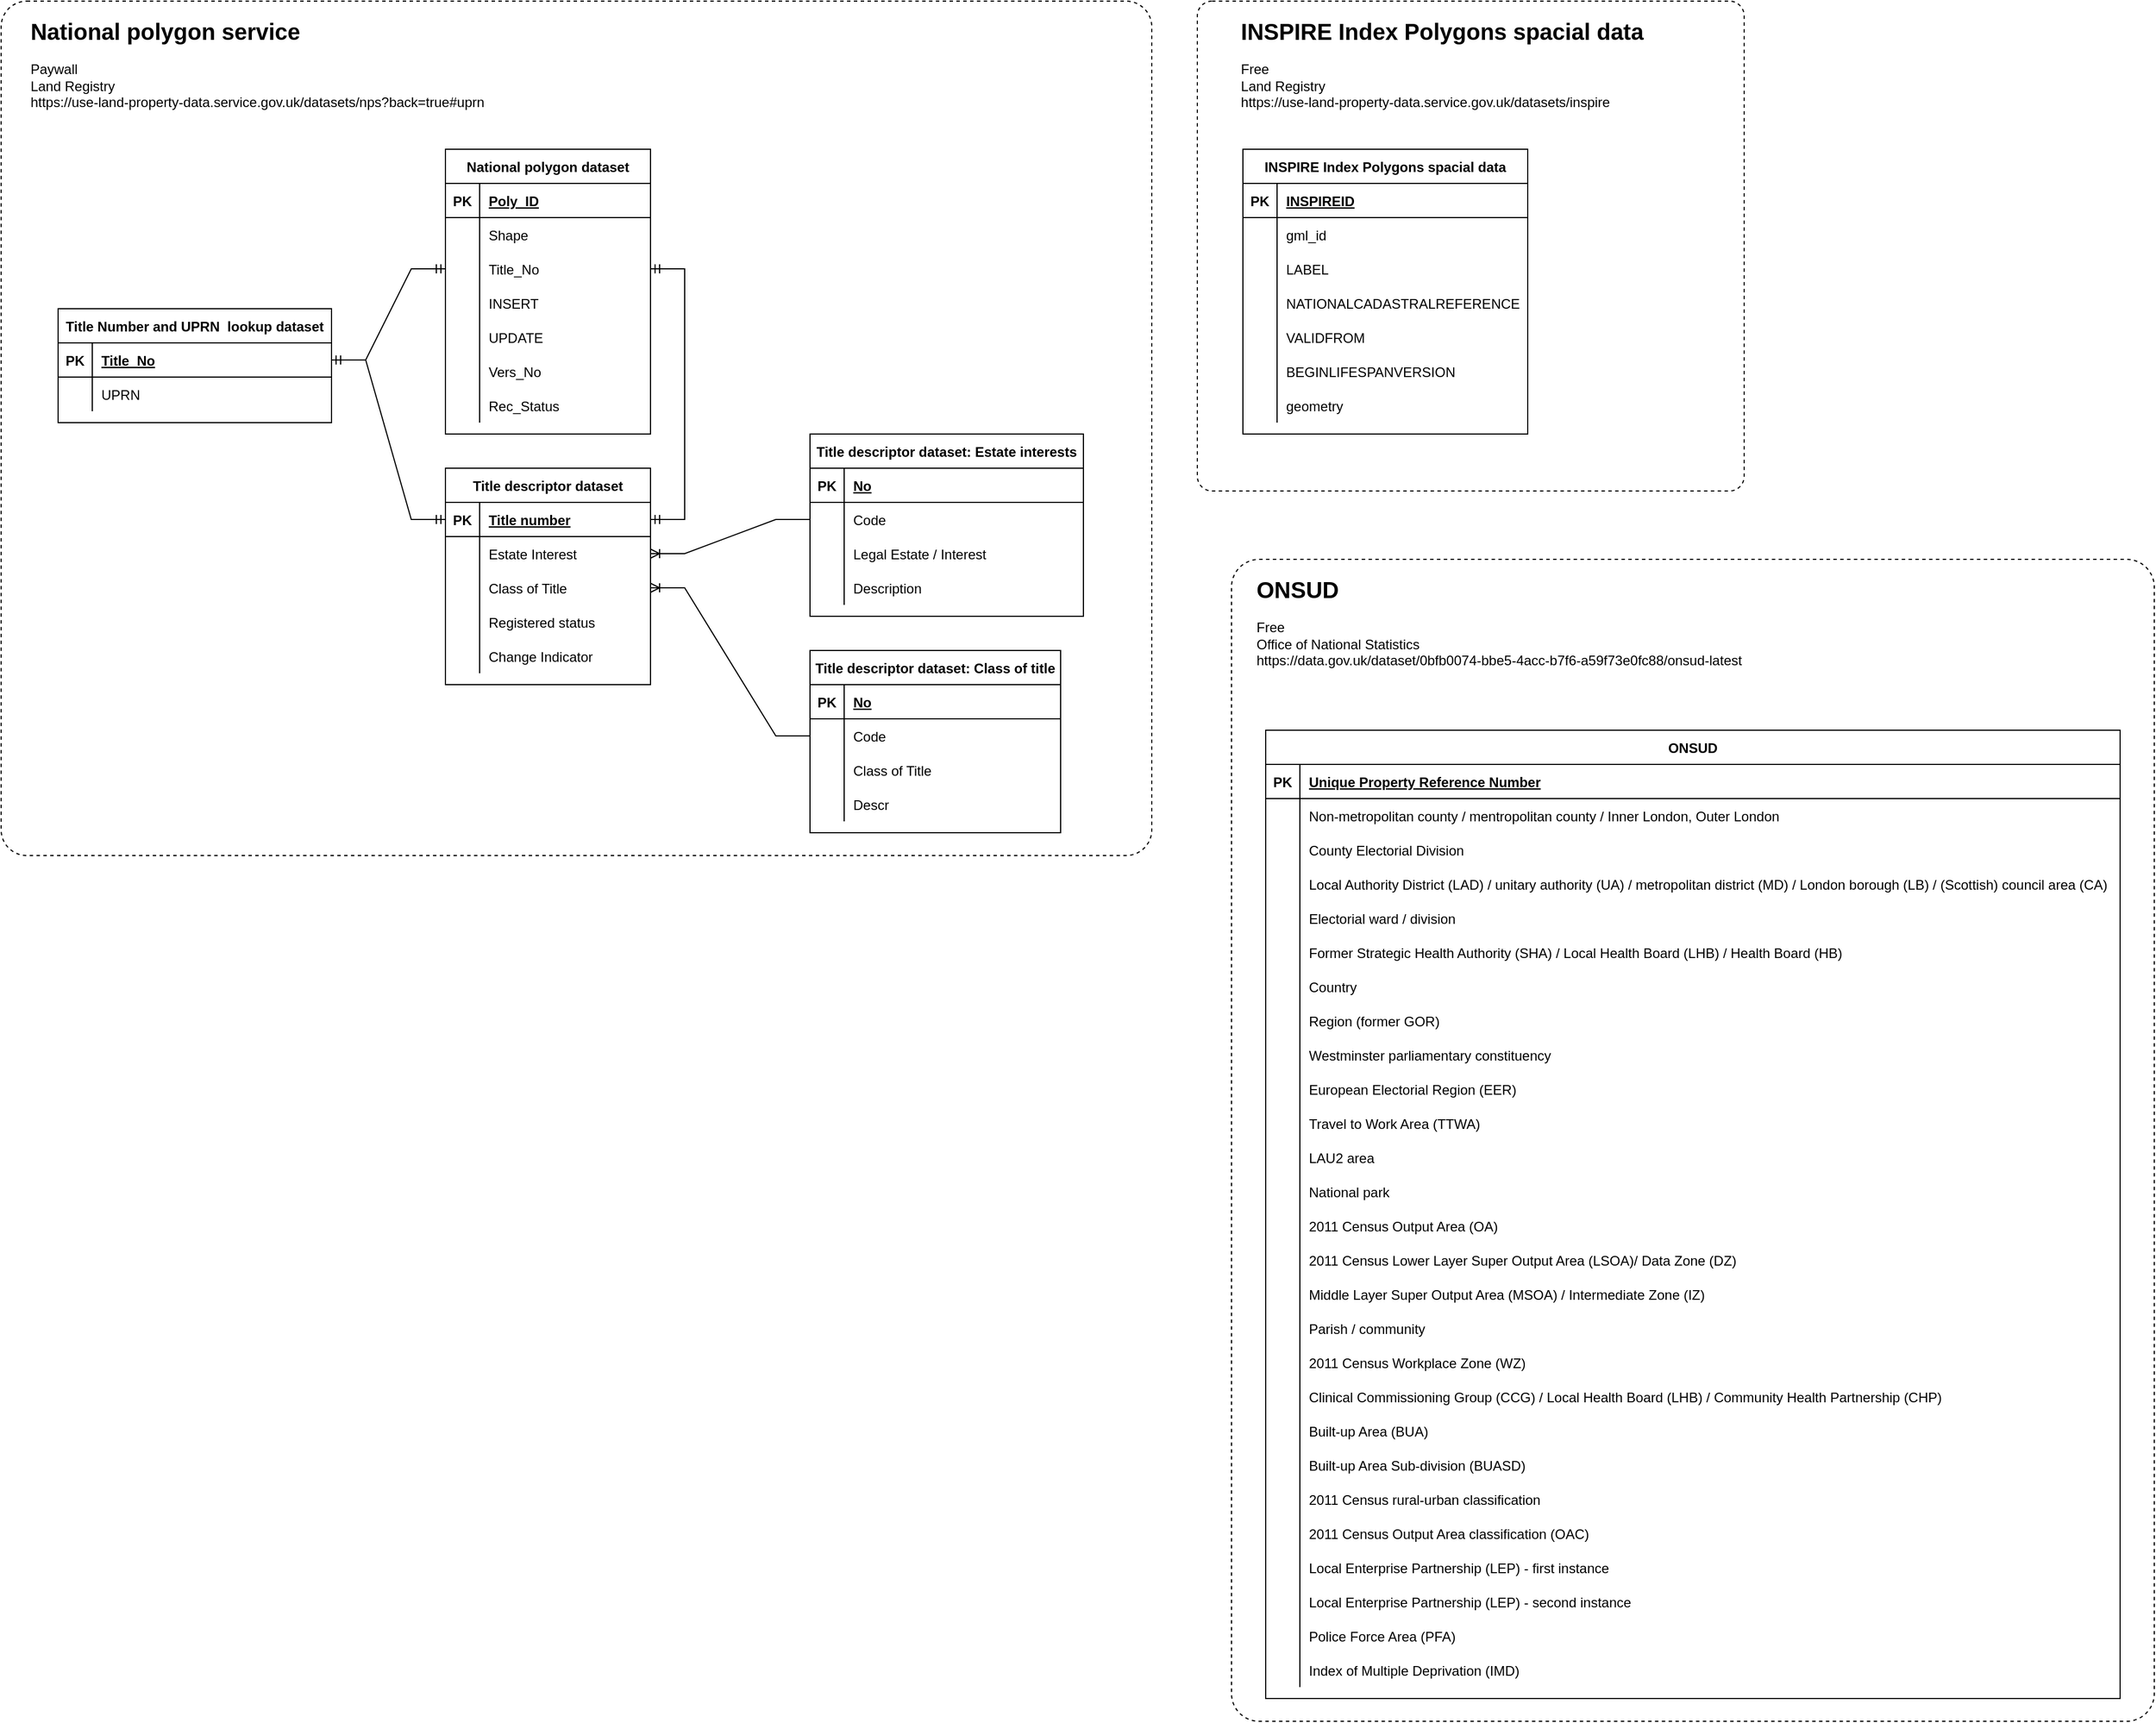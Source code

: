 <mxfile version="16.6.2" type="device"><diagram name="Page-1" id="2ca16b54-16f6-2749-3443-fa8db7711227"><mxGraphModel dx="946" dy="640" grid="1" gridSize="10" guides="1" tooltips="1" connect="1" arrows="1" fold="1" page="1" pageScale="1" pageWidth="1100" pageHeight="850" background="none" math="0" shadow="0"><root><mxCell id="0"/><mxCell id="1" parent="0"/><mxCell id="tLBKBGDs-6UNsc12i4ct-88" value="" style="rounded=1;whiteSpace=wrap;html=1;fillColor=none;dashed=1;arcSize=3;" vertex="1" parent="1"><mxGeometry x="1130" y="520" width="810" height="1020" as="geometry"/></mxCell><mxCell id="wqZ28rbGvJNRtsxBVqyh-44" value="National polygon dataset" style="shape=table;startSize=30;container=1;collapsible=1;childLayout=tableLayout;fixedRows=1;rowLines=0;fontStyle=1;align=center;resizeLast=1;" parent="1" vertex="1"><mxGeometry x="440" y="160" width="180" height="250" as="geometry"><mxRectangle x="170" y="190" width="180" height="30" as="alternateBounds"/></mxGeometry></mxCell><mxCell id="wqZ28rbGvJNRtsxBVqyh-45" value="" style="shape=tableRow;horizontal=0;startSize=0;swimlaneHead=0;swimlaneBody=0;fillColor=none;collapsible=0;dropTarget=0;points=[[0,0.5],[1,0.5]];portConstraint=eastwest;top=0;left=0;right=0;bottom=1;" parent="wqZ28rbGvJNRtsxBVqyh-44" vertex="1"><mxGeometry y="30" width="180" height="30" as="geometry"/></mxCell><mxCell id="wqZ28rbGvJNRtsxBVqyh-46" value="PK" style="shape=partialRectangle;connectable=0;fillColor=none;top=0;left=0;bottom=0;right=0;fontStyle=1;overflow=hidden;" parent="wqZ28rbGvJNRtsxBVqyh-45" vertex="1"><mxGeometry width="30" height="30" as="geometry"><mxRectangle width="30" height="30" as="alternateBounds"/></mxGeometry></mxCell><mxCell id="wqZ28rbGvJNRtsxBVqyh-47" value="Poly_ID" style="shape=partialRectangle;connectable=0;fillColor=none;top=0;left=0;bottom=0;right=0;align=left;spacingLeft=6;fontStyle=5;overflow=hidden;" parent="wqZ28rbGvJNRtsxBVqyh-45" vertex="1"><mxGeometry x="30" width="150" height="30" as="geometry"><mxRectangle width="150" height="30" as="alternateBounds"/></mxGeometry></mxCell><mxCell id="wqZ28rbGvJNRtsxBVqyh-48" value="" style="shape=tableRow;horizontal=0;startSize=0;swimlaneHead=0;swimlaneBody=0;fillColor=none;collapsible=0;dropTarget=0;points=[[0,0.5],[1,0.5]];portConstraint=eastwest;top=0;left=0;right=0;bottom=0;" parent="wqZ28rbGvJNRtsxBVqyh-44" vertex="1"><mxGeometry y="60" width="180" height="30" as="geometry"/></mxCell><mxCell id="wqZ28rbGvJNRtsxBVqyh-49" value="" style="shape=partialRectangle;connectable=0;fillColor=none;top=0;left=0;bottom=0;right=0;editable=1;overflow=hidden;" parent="wqZ28rbGvJNRtsxBVqyh-48" vertex="1"><mxGeometry width="30" height="30" as="geometry"><mxRectangle width="30" height="30" as="alternateBounds"/></mxGeometry></mxCell><mxCell id="wqZ28rbGvJNRtsxBVqyh-50" value="Shape" style="shape=partialRectangle;connectable=0;fillColor=none;top=0;left=0;bottom=0;right=0;align=left;spacingLeft=6;overflow=hidden;" parent="wqZ28rbGvJNRtsxBVqyh-48" vertex="1"><mxGeometry x="30" width="150" height="30" as="geometry"><mxRectangle width="150" height="30" as="alternateBounds"/></mxGeometry></mxCell><mxCell id="wqZ28rbGvJNRtsxBVqyh-51" value="" style="shape=tableRow;horizontal=0;startSize=0;swimlaneHead=0;swimlaneBody=0;fillColor=none;collapsible=0;dropTarget=0;points=[[0,0.5],[1,0.5]];portConstraint=eastwest;top=0;left=0;right=0;bottom=0;" parent="wqZ28rbGvJNRtsxBVqyh-44" vertex="1"><mxGeometry y="90" width="180" height="30" as="geometry"/></mxCell><mxCell id="wqZ28rbGvJNRtsxBVqyh-52" value="" style="shape=partialRectangle;connectable=0;fillColor=none;top=0;left=0;bottom=0;right=0;editable=1;overflow=hidden;" parent="wqZ28rbGvJNRtsxBVqyh-51" vertex="1"><mxGeometry width="30" height="30" as="geometry"><mxRectangle width="30" height="30" as="alternateBounds"/></mxGeometry></mxCell><mxCell id="wqZ28rbGvJNRtsxBVqyh-53" value="Title_No" style="shape=partialRectangle;connectable=0;fillColor=none;top=0;left=0;bottom=0;right=0;align=left;spacingLeft=6;overflow=hidden;" parent="wqZ28rbGvJNRtsxBVqyh-51" vertex="1"><mxGeometry x="30" width="150" height="30" as="geometry"><mxRectangle width="150" height="30" as="alternateBounds"/></mxGeometry></mxCell><mxCell id="wqZ28rbGvJNRtsxBVqyh-54" value="" style="shape=tableRow;horizontal=0;startSize=0;swimlaneHead=0;swimlaneBody=0;fillColor=none;collapsible=0;dropTarget=0;points=[[0,0.5],[1,0.5]];portConstraint=eastwest;top=0;left=0;right=0;bottom=0;" parent="wqZ28rbGvJNRtsxBVqyh-44" vertex="1"><mxGeometry y="120" width="180" height="30" as="geometry"/></mxCell><mxCell id="wqZ28rbGvJNRtsxBVqyh-55" value="" style="shape=partialRectangle;connectable=0;fillColor=none;top=0;left=0;bottom=0;right=0;editable=1;overflow=hidden;" parent="wqZ28rbGvJNRtsxBVqyh-54" vertex="1"><mxGeometry width="30" height="30" as="geometry"><mxRectangle width="30" height="30" as="alternateBounds"/></mxGeometry></mxCell><mxCell id="wqZ28rbGvJNRtsxBVqyh-56" value="INSERT    " style="shape=partialRectangle;connectable=0;fillColor=none;top=0;left=0;bottom=0;right=0;align=left;spacingLeft=6;overflow=hidden;" parent="wqZ28rbGvJNRtsxBVqyh-54" vertex="1"><mxGeometry x="30" width="150" height="30" as="geometry"><mxRectangle width="150" height="30" as="alternateBounds"/></mxGeometry></mxCell><mxCell id="wqZ28rbGvJNRtsxBVqyh-57" value="" style="shape=tableRow;horizontal=0;startSize=0;swimlaneHead=0;swimlaneBody=0;fillColor=none;collapsible=0;dropTarget=0;points=[[0,0.5],[1,0.5]];portConstraint=eastwest;top=0;left=0;right=0;bottom=0;" parent="wqZ28rbGvJNRtsxBVqyh-44" vertex="1"><mxGeometry y="150" width="180" height="30" as="geometry"/></mxCell><mxCell id="wqZ28rbGvJNRtsxBVqyh-58" value="" style="shape=partialRectangle;connectable=0;fillColor=none;top=0;left=0;bottom=0;right=0;editable=1;overflow=hidden;" parent="wqZ28rbGvJNRtsxBVqyh-57" vertex="1"><mxGeometry width="30" height="30" as="geometry"><mxRectangle width="30" height="30" as="alternateBounds"/></mxGeometry></mxCell><mxCell id="wqZ28rbGvJNRtsxBVqyh-59" value="UPDATE" style="shape=partialRectangle;connectable=0;fillColor=none;top=0;left=0;bottom=0;right=0;align=left;spacingLeft=6;overflow=hidden;" parent="wqZ28rbGvJNRtsxBVqyh-57" vertex="1"><mxGeometry x="30" width="150" height="30" as="geometry"><mxRectangle width="150" height="30" as="alternateBounds"/></mxGeometry></mxCell><mxCell id="wqZ28rbGvJNRtsxBVqyh-72" value="" style="shape=tableRow;horizontal=0;startSize=0;swimlaneHead=0;swimlaneBody=0;fillColor=none;collapsible=0;dropTarget=0;points=[[0,0.5],[1,0.5]];portConstraint=eastwest;top=0;left=0;right=0;bottom=0;" parent="wqZ28rbGvJNRtsxBVqyh-44" vertex="1"><mxGeometry y="180" width="180" height="30" as="geometry"/></mxCell><mxCell id="wqZ28rbGvJNRtsxBVqyh-73" value="" style="shape=partialRectangle;connectable=0;fillColor=none;top=0;left=0;bottom=0;right=0;editable=1;overflow=hidden;" parent="wqZ28rbGvJNRtsxBVqyh-72" vertex="1"><mxGeometry width="30" height="30" as="geometry"><mxRectangle width="30" height="30" as="alternateBounds"/></mxGeometry></mxCell><mxCell id="wqZ28rbGvJNRtsxBVqyh-74" value="Vers_No" style="shape=partialRectangle;connectable=0;fillColor=none;top=0;left=0;bottom=0;right=0;align=left;spacingLeft=6;overflow=hidden;" parent="wqZ28rbGvJNRtsxBVqyh-72" vertex="1"><mxGeometry x="30" width="150" height="30" as="geometry"><mxRectangle width="150" height="30" as="alternateBounds"/></mxGeometry></mxCell><mxCell id="wqZ28rbGvJNRtsxBVqyh-75" value="" style="shape=tableRow;horizontal=0;startSize=0;swimlaneHead=0;swimlaneBody=0;fillColor=none;collapsible=0;dropTarget=0;points=[[0,0.5],[1,0.5]];portConstraint=eastwest;top=0;left=0;right=0;bottom=0;" parent="wqZ28rbGvJNRtsxBVqyh-44" vertex="1"><mxGeometry y="210" width="180" height="30" as="geometry"/></mxCell><mxCell id="wqZ28rbGvJNRtsxBVqyh-76" value="" style="shape=partialRectangle;connectable=0;fillColor=none;top=0;left=0;bottom=0;right=0;editable=1;overflow=hidden;" parent="wqZ28rbGvJNRtsxBVqyh-75" vertex="1"><mxGeometry width="30" height="30" as="geometry"><mxRectangle width="30" height="30" as="alternateBounds"/></mxGeometry></mxCell><mxCell id="wqZ28rbGvJNRtsxBVqyh-77" value="Rec_Status" style="shape=partialRectangle;connectable=0;fillColor=none;top=0;left=0;bottom=0;right=0;align=left;spacingLeft=6;overflow=hidden;" parent="wqZ28rbGvJNRtsxBVqyh-75" vertex="1"><mxGeometry x="30" width="150" height="30" as="geometry"><mxRectangle width="150" height="30" as="alternateBounds"/></mxGeometry></mxCell><mxCell id="wqZ28rbGvJNRtsxBVqyh-162" value="" style="rounded=1;whiteSpace=wrap;html=1;fillColor=none;dashed=1;arcSize=3;" parent="1" vertex="1"><mxGeometry x="50" y="30" width="1010" height="750" as="geometry"/></mxCell><mxCell id="wqZ28rbGvJNRtsxBVqyh-164" value="" style="rounded=1;whiteSpace=wrap;html=1;fillColor=none;dashed=1;arcSize=3;" parent="1" vertex="1"><mxGeometry x="1100" y="30" width="480" height="430" as="geometry"/></mxCell><mxCell id="wqZ28rbGvJNRtsxBVqyh-78" value="INSPIRE Index Polygons spacial data" style="shape=table;startSize=30;container=1;collapsible=1;childLayout=tableLayout;fixedRows=1;rowLines=0;fontStyle=1;align=center;resizeLast=1;" parent="1" vertex="1"><mxGeometry x="1140" y="160" width="250" height="250" as="geometry"/></mxCell><mxCell id="wqZ28rbGvJNRtsxBVqyh-79" value="" style="shape=tableRow;horizontal=0;startSize=0;swimlaneHead=0;swimlaneBody=0;fillColor=none;collapsible=0;dropTarget=0;points=[[0,0.5],[1,0.5]];portConstraint=eastwest;top=0;left=0;right=0;bottom=1;" parent="wqZ28rbGvJNRtsxBVqyh-78" vertex="1"><mxGeometry y="30" width="250" height="30" as="geometry"/></mxCell><mxCell id="wqZ28rbGvJNRtsxBVqyh-80" value="PK" style="shape=partialRectangle;connectable=0;fillColor=none;top=0;left=0;bottom=0;right=0;fontStyle=1;overflow=hidden;" parent="wqZ28rbGvJNRtsxBVqyh-79" vertex="1"><mxGeometry width="30" height="30" as="geometry"><mxRectangle width="30" height="30" as="alternateBounds"/></mxGeometry></mxCell><mxCell id="wqZ28rbGvJNRtsxBVqyh-81" value="INSPIREID" style="shape=partialRectangle;connectable=0;fillColor=none;top=0;left=0;bottom=0;right=0;align=left;spacingLeft=6;fontStyle=5;overflow=hidden;" parent="wqZ28rbGvJNRtsxBVqyh-79" vertex="1"><mxGeometry x="30" width="220" height="30" as="geometry"><mxRectangle width="220" height="30" as="alternateBounds"/></mxGeometry></mxCell><mxCell id="wqZ28rbGvJNRtsxBVqyh-82" value="" style="shape=tableRow;horizontal=0;startSize=0;swimlaneHead=0;swimlaneBody=0;fillColor=none;collapsible=0;dropTarget=0;points=[[0,0.5],[1,0.5]];portConstraint=eastwest;top=0;left=0;right=0;bottom=0;" parent="wqZ28rbGvJNRtsxBVqyh-78" vertex="1"><mxGeometry y="60" width="250" height="30" as="geometry"/></mxCell><mxCell id="wqZ28rbGvJNRtsxBVqyh-83" value="" style="shape=partialRectangle;connectable=0;fillColor=none;top=0;left=0;bottom=0;right=0;editable=1;overflow=hidden;" parent="wqZ28rbGvJNRtsxBVqyh-82" vertex="1"><mxGeometry width="30" height="30" as="geometry"><mxRectangle width="30" height="30" as="alternateBounds"/></mxGeometry></mxCell><mxCell id="wqZ28rbGvJNRtsxBVqyh-84" value="gml_id    " style="shape=partialRectangle;connectable=0;fillColor=none;top=0;left=0;bottom=0;right=0;align=left;spacingLeft=6;overflow=hidden;" parent="wqZ28rbGvJNRtsxBVqyh-82" vertex="1"><mxGeometry x="30" width="220" height="30" as="geometry"><mxRectangle width="220" height="30" as="alternateBounds"/></mxGeometry></mxCell><mxCell id="wqZ28rbGvJNRtsxBVqyh-85" value="" style="shape=tableRow;horizontal=0;startSize=0;swimlaneHead=0;swimlaneBody=0;fillColor=none;collapsible=0;dropTarget=0;points=[[0,0.5],[1,0.5]];portConstraint=eastwest;top=0;left=0;right=0;bottom=0;" parent="wqZ28rbGvJNRtsxBVqyh-78" vertex="1"><mxGeometry y="90" width="250" height="30" as="geometry"/></mxCell><mxCell id="wqZ28rbGvJNRtsxBVqyh-86" value="" style="shape=partialRectangle;connectable=0;fillColor=none;top=0;left=0;bottom=0;right=0;editable=1;overflow=hidden;" parent="wqZ28rbGvJNRtsxBVqyh-85" vertex="1"><mxGeometry width="30" height="30" as="geometry"><mxRectangle width="30" height="30" as="alternateBounds"/></mxGeometry></mxCell><mxCell id="wqZ28rbGvJNRtsxBVqyh-87" value="LABEL" style="shape=partialRectangle;connectable=0;fillColor=none;top=0;left=0;bottom=0;right=0;align=left;spacingLeft=6;overflow=hidden;" parent="wqZ28rbGvJNRtsxBVqyh-85" vertex="1"><mxGeometry x="30" width="220" height="30" as="geometry"><mxRectangle width="220" height="30" as="alternateBounds"/></mxGeometry></mxCell><mxCell id="wqZ28rbGvJNRtsxBVqyh-88" value="" style="shape=tableRow;horizontal=0;startSize=0;swimlaneHead=0;swimlaneBody=0;fillColor=none;collapsible=0;dropTarget=0;points=[[0,0.5],[1,0.5]];portConstraint=eastwest;top=0;left=0;right=0;bottom=0;" parent="wqZ28rbGvJNRtsxBVqyh-78" vertex="1"><mxGeometry y="120" width="250" height="30" as="geometry"/></mxCell><mxCell id="wqZ28rbGvJNRtsxBVqyh-89" value="" style="shape=partialRectangle;connectable=0;fillColor=none;top=0;left=0;bottom=0;right=0;editable=1;overflow=hidden;" parent="wqZ28rbGvJNRtsxBVqyh-88" vertex="1"><mxGeometry width="30" height="30" as="geometry"><mxRectangle width="30" height="30" as="alternateBounds"/></mxGeometry></mxCell><mxCell id="wqZ28rbGvJNRtsxBVqyh-90" value="NATIONALCADASTRALREFERENCE" style="shape=partialRectangle;connectable=0;fillColor=none;top=0;left=0;bottom=0;right=0;align=left;spacingLeft=6;overflow=hidden;" parent="wqZ28rbGvJNRtsxBVqyh-88" vertex="1"><mxGeometry x="30" width="220" height="30" as="geometry"><mxRectangle width="220" height="30" as="alternateBounds"/></mxGeometry></mxCell><mxCell id="wqZ28rbGvJNRtsxBVqyh-91" value="" style="shape=tableRow;horizontal=0;startSize=0;swimlaneHead=0;swimlaneBody=0;fillColor=none;collapsible=0;dropTarget=0;points=[[0,0.5],[1,0.5]];portConstraint=eastwest;top=0;left=0;right=0;bottom=0;" parent="wqZ28rbGvJNRtsxBVqyh-78" vertex="1"><mxGeometry y="150" width="250" height="30" as="geometry"/></mxCell><mxCell id="wqZ28rbGvJNRtsxBVqyh-92" value="" style="shape=partialRectangle;connectable=0;fillColor=none;top=0;left=0;bottom=0;right=0;editable=1;overflow=hidden;" parent="wqZ28rbGvJNRtsxBVqyh-91" vertex="1"><mxGeometry width="30" height="30" as="geometry"><mxRectangle width="30" height="30" as="alternateBounds"/></mxGeometry></mxCell><mxCell id="wqZ28rbGvJNRtsxBVqyh-93" value="VALIDFROM" style="shape=partialRectangle;connectable=0;fillColor=none;top=0;left=0;bottom=0;right=0;align=left;spacingLeft=6;overflow=hidden;" parent="wqZ28rbGvJNRtsxBVqyh-91" vertex="1"><mxGeometry x="30" width="220" height="30" as="geometry"><mxRectangle width="220" height="30" as="alternateBounds"/></mxGeometry></mxCell><mxCell id="wqZ28rbGvJNRtsxBVqyh-94" value="" style="shape=tableRow;horizontal=0;startSize=0;swimlaneHead=0;swimlaneBody=0;fillColor=none;collapsible=0;dropTarget=0;points=[[0,0.5],[1,0.5]];portConstraint=eastwest;top=0;left=0;right=0;bottom=0;" parent="wqZ28rbGvJNRtsxBVqyh-78" vertex="1"><mxGeometry y="180" width="250" height="30" as="geometry"/></mxCell><mxCell id="wqZ28rbGvJNRtsxBVqyh-95" value="" style="shape=partialRectangle;connectable=0;fillColor=none;top=0;left=0;bottom=0;right=0;editable=1;overflow=hidden;" parent="wqZ28rbGvJNRtsxBVqyh-94" vertex="1"><mxGeometry width="30" height="30" as="geometry"><mxRectangle width="30" height="30" as="alternateBounds"/></mxGeometry></mxCell><mxCell id="wqZ28rbGvJNRtsxBVqyh-96" value="BEGINLIFESPANVERSION" style="shape=partialRectangle;connectable=0;fillColor=none;top=0;left=0;bottom=0;right=0;align=left;spacingLeft=6;overflow=hidden;" parent="wqZ28rbGvJNRtsxBVqyh-94" vertex="1"><mxGeometry x="30" width="220" height="30" as="geometry"><mxRectangle width="220" height="30" as="alternateBounds"/></mxGeometry></mxCell><mxCell id="wqZ28rbGvJNRtsxBVqyh-97" value="" style="shape=tableRow;horizontal=0;startSize=0;swimlaneHead=0;swimlaneBody=0;fillColor=none;collapsible=0;dropTarget=0;points=[[0,0.5],[1,0.5]];portConstraint=eastwest;top=0;left=0;right=0;bottom=0;" parent="wqZ28rbGvJNRtsxBVqyh-78" vertex="1"><mxGeometry y="210" width="250" height="30" as="geometry"/></mxCell><mxCell id="wqZ28rbGvJNRtsxBVqyh-98" value="" style="shape=partialRectangle;connectable=0;fillColor=none;top=0;left=0;bottom=0;right=0;editable=1;overflow=hidden;" parent="wqZ28rbGvJNRtsxBVqyh-97" vertex="1"><mxGeometry width="30" height="30" as="geometry"><mxRectangle width="30" height="30" as="alternateBounds"/></mxGeometry></mxCell><mxCell id="wqZ28rbGvJNRtsxBVqyh-99" value="geometry" style="shape=partialRectangle;connectable=0;fillColor=none;top=0;left=0;bottom=0;right=0;align=left;spacingLeft=6;overflow=hidden;" parent="wqZ28rbGvJNRtsxBVqyh-97" vertex="1"><mxGeometry x="30" width="220" height="30" as="geometry"><mxRectangle width="220" height="30" as="alternateBounds"/></mxGeometry></mxCell><mxCell id="wqZ28rbGvJNRtsxBVqyh-100" value="Title descriptor dataset" style="shape=table;startSize=30;container=1;collapsible=1;childLayout=tableLayout;fixedRows=1;rowLines=0;fontStyle=1;align=center;resizeLast=1;" parent="1" vertex="1"><mxGeometry x="440" y="440" width="180" height="190" as="geometry"/></mxCell><mxCell id="wqZ28rbGvJNRtsxBVqyh-101" value="" style="shape=tableRow;horizontal=0;startSize=0;swimlaneHead=0;swimlaneBody=0;fillColor=none;collapsible=0;dropTarget=0;points=[[0,0.5],[1,0.5]];portConstraint=eastwest;top=0;left=0;right=0;bottom=1;" parent="wqZ28rbGvJNRtsxBVqyh-100" vertex="1"><mxGeometry y="30" width="180" height="30" as="geometry"/></mxCell><mxCell id="wqZ28rbGvJNRtsxBVqyh-102" value="PK" style="shape=partialRectangle;connectable=0;fillColor=none;top=0;left=0;bottom=0;right=0;fontStyle=1;overflow=hidden;" parent="wqZ28rbGvJNRtsxBVqyh-101" vertex="1"><mxGeometry width="30" height="30" as="geometry"><mxRectangle width="30" height="30" as="alternateBounds"/></mxGeometry></mxCell><mxCell id="wqZ28rbGvJNRtsxBVqyh-103" value="Title number" style="shape=partialRectangle;connectable=0;fillColor=none;top=0;left=0;bottom=0;right=0;align=left;spacingLeft=6;fontStyle=5;overflow=hidden;" parent="wqZ28rbGvJNRtsxBVqyh-101" vertex="1"><mxGeometry x="30" width="150" height="30" as="geometry"><mxRectangle width="150" height="30" as="alternateBounds"/></mxGeometry></mxCell><mxCell id="wqZ28rbGvJNRtsxBVqyh-104" value="" style="shape=tableRow;horizontal=0;startSize=0;swimlaneHead=0;swimlaneBody=0;fillColor=none;collapsible=0;dropTarget=0;points=[[0,0.5],[1,0.5]];portConstraint=eastwest;top=0;left=0;right=0;bottom=0;" parent="wqZ28rbGvJNRtsxBVqyh-100" vertex="1"><mxGeometry y="60" width="180" height="30" as="geometry"/></mxCell><mxCell id="wqZ28rbGvJNRtsxBVqyh-105" value="" style="shape=partialRectangle;connectable=0;fillColor=none;top=0;left=0;bottom=0;right=0;editable=1;overflow=hidden;" parent="wqZ28rbGvJNRtsxBVqyh-104" vertex="1"><mxGeometry width="30" height="30" as="geometry"><mxRectangle width="30" height="30" as="alternateBounds"/></mxGeometry></mxCell><mxCell id="wqZ28rbGvJNRtsxBVqyh-106" value="Estate Interest" style="shape=partialRectangle;connectable=0;fillColor=none;top=0;left=0;bottom=0;right=0;align=left;spacingLeft=6;overflow=hidden;" parent="wqZ28rbGvJNRtsxBVqyh-104" vertex="1"><mxGeometry x="30" width="150" height="30" as="geometry"><mxRectangle width="150" height="30" as="alternateBounds"/></mxGeometry></mxCell><mxCell id="wqZ28rbGvJNRtsxBVqyh-107" value="" style="shape=tableRow;horizontal=0;startSize=0;swimlaneHead=0;swimlaneBody=0;fillColor=none;collapsible=0;dropTarget=0;points=[[0,0.5],[1,0.5]];portConstraint=eastwest;top=0;left=0;right=0;bottom=0;" parent="wqZ28rbGvJNRtsxBVqyh-100" vertex="1"><mxGeometry y="90" width="180" height="30" as="geometry"/></mxCell><mxCell id="wqZ28rbGvJNRtsxBVqyh-108" value="" style="shape=partialRectangle;connectable=0;fillColor=none;top=0;left=0;bottom=0;right=0;editable=1;overflow=hidden;" parent="wqZ28rbGvJNRtsxBVqyh-107" vertex="1"><mxGeometry width="30" height="30" as="geometry"><mxRectangle width="30" height="30" as="alternateBounds"/></mxGeometry></mxCell><mxCell id="wqZ28rbGvJNRtsxBVqyh-109" value="Class of Title" style="shape=partialRectangle;connectable=0;fillColor=none;top=0;left=0;bottom=0;right=0;align=left;spacingLeft=6;overflow=hidden;" parent="wqZ28rbGvJNRtsxBVqyh-107" vertex="1"><mxGeometry x="30" width="150" height="30" as="geometry"><mxRectangle width="150" height="30" as="alternateBounds"/></mxGeometry></mxCell><mxCell id="wqZ28rbGvJNRtsxBVqyh-110" value="" style="shape=tableRow;horizontal=0;startSize=0;swimlaneHead=0;swimlaneBody=0;fillColor=none;collapsible=0;dropTarget=0;points=[[0,0.5],[1,0.5]];portConstraint=eastwest;top=0;left=0;right=0;bottom=0;" parent="wqZ28rbGvJNRtsxBVqyh-100" vertex="1"><mxGeometry y="120" width="180" height="30" as="geometry"/></mxCell><mxCell id="wqZ28rbGvJNRtsxBVqyh-111" value="" style="shape=partialRectangle;connectable=0;fillColor=none;top=0;left=0;bottom=0;right=0;editable=1;overflow=hidden;" parent="wqZ28rbGvJNRtsxBVqyh-110" vertex="1"><mxGeometry width="30" height="30" as="geometry"><mxRectangle width="30" height="30" as="alternateBounds"/></mxGeometry></mxCell><mxCell id="wqZ28rbGvJNRtsxBVqyh-112" value="Registered status" style="shape=partialRectangle;connectable=0;fillColor=none;top=0;left=0;bottom=0;right=0;align=left;spacingLeft=6;overflow=hidden;" parent="wqZ28rbGvJNRtsxBVqyh-110" vertex="1"><mxGeometry x="30" width="150" height="30" as="geometry"><mxRectangle width="150" height="30" as="alternateBounds"/></mxGeometry></mxCell><mxCell id="wqZ28rbGvJNRtsxBVqyh-113" value="" style="shape=tableRow;horizontal=0;startSize=0;swimlaneHead=0;swimlaneBody=0;fillColor=none;collapsible=0;dropTarget=0;points=[[0,0.5],[1,0.5]];portConstraint=eastwest;top=0;left=0;right=0;bottom=0;" parent="wqZ28rbGvJNRtsxBVqyh-100" vertex="1"><mxGeometry y="150" width="180" height="30" as="geometry"/></mxCell><mxCell id="wqZ28rbGvJNRtsxBVqyh-114" value="" style="shape=partialRectangle;connectable=0;fillColor=none;top=0;left=0;bottom=0;right=0;editable=1;overflow=hidden;" parent="wqZ28rbGvJNRtsxBVqyh-113" vertex="1"><mxGeometry width="30" height="30" as="geometry"><mxRectangle width="30" height="30" as="alternateBounds"/></mxGeometry></mxCell><mxCell id="wqZ28rbGvJNRtsxBVqyh-115" value="Change Indicator" style="shape=partialRectangle;connectable=0;fillColor=none;top=0;left=0;bottom=0;right=0;align=left;spacingLeft=6;overflow=hidden;" parent="wqZ28rbGvJNRtsxBVqyh-113" vertex="1"><mxGeometry x="30" width="150" height="30" as="geometry"><mxRectangle width="150" height="30" as="alternateBounds"/></mxGeometry></mxCell><mxCell id="wqZ28rbGvJNRtsxBVqyh-116" value="Title descriptor dataset: Estate interests" style="shape=table;startSize=30;container=1;collapsible=1;childLayout=tableLayout;fixedRows=1;rowLines=0;fontStyle=1;align=center;resizeLast=1;" parent="1" vertex="1"><mxGeometry x="760" y="410" width="240" height="160" as="geometry"/></mxCell><mxCell id="wqZ28rbGvJNRtsxBVqyh-117" value="" style="shape=tableRow;horizontal=0;startSize=0;swimlaneHead=0;swimlaneBody=0;fillColor=none;collapsible=0;dropTarget=0;points=[[0,0.5],[1,0.5]];portConstraint=eastwest;top=0;left=0;right=0;bottom=1;" parent="wqZ28rbGvJNRtsxBVqyh-116" vertex="1"><mxGeometry y="30" width="240" height="30" as="geometry"/></mxCell><mxCell id="wqZ28rbGvJNRtsxBVqyh-118" value="PK" style="shape=partialRectangle;connectable=0;fillColor=none;top=0;left=0;bottom=0;right=0;fontStyle=1;overflow=hidden;" parent="wqZ28rbGvJNRtsxBVqyh-117" vertex="1"><mxGeometry width="30" height="30" as="geometry"><mxRectangle width="30" height="30" as="alternateBounds"/></mxGeometry></mxCell><mxCell id="wqZ28rbGvJNRtsxBVqyh-119" value="No" style="shape=partialRectangle;connectable=0;fillColor=none;top=0;left=0;bottom=0;right=0;align=left;spacingLeft=6;fontStyle=5;overflow=hidden;" parent="wqZ28rbGvJNRtsxBVqyh-117" vertex="1"><mxGeometry x="30" width="210" height="30" as="geometry"><mxRectangle width="210" height="30" as="alternateBounds"/></mxGeometry></mxCell><mxCell id="wqZ28rbGvJNRtsxBVqyh-120" value="" style="shape=tableRow;horizontal=0;startSize=0;swimlaneHead=0;swimlaneBody=0;fillColor=none;collapsible=0;dropTarget=0;points=[[0,0.5],[1,0.5]];portConstraint=eastwest;top=0;left=0;right=0;bottom=0;" parent="wqZ28rbGvJNRtsxBVqyh-116" vertex="1"><mxGeometry y="60" width="240" height="30" as="geometry"/></mxCell><mxCell id="wqZ28rbGvJNRtsxBVqyh-121" value="" style="shape=partialRectangle;connectable=0;fillColor=none;top=0;left=0;bottom=0;right=0;editable=1;overflow=hidden;" parent="wqZ28rbGvJNRtsxBVqyh-120" vertex="1"><mxGeometry width="30" height="30" as="geometry"><mxRectangle width="30" height="30" as="alternateBounds"/></mxGeometry></mxCell><mxCell id="wqZ28rbGvJNRtsxBVqyh-122" value="Code" style="shape=partialRectangle;connectable=0;fillColor=none;top=0;left=0;bottom=0;right=0;align=left;spacingLeft=6;overflow=hidden;" parent="wqZ28rbGvJNRtsxBVqyh-120" vertex="1"><mxGeometry x="30" width="210" height="30" as="geometry"><mxRectangle width="210" height="30" as="alternateBounds"/></mxGeometry></mxCell><mxCell id="wqZ28rbGvJNRtsxBVqyh-123" value="" style="shape=tableRow;horizontal=0;startSize=0;swimlaneHead=0;swimlaneBody=0;fillColor=none;collapsible=0;dropTarget=0;points=[[0,0.5],[1,0.5]];portConstraint=eastwest;top=0;left=0;right=0;bottom=0;" parent="wqZ28rbGvJNRtsxBVqyh-116" vertex="1"><mxGeometry y="90" width="240" height="30" as="geometry"/></mxCell><mxCell id="wqZ28rbGvJNRtsxBVqyh-124" value="" style="shape=partialRectangle;connectable=0;fillColor=none;top=0;left=0;bottom=0;right=0;editable=1;overflow=hidden;" parent="wqZ28rbGvJNRtsxBVqyh-123" vertex="1"><mxGeometry width="30" height="30" as="geometry"><mxRectangle width="30" height="30" as="alternateBounds"/></mxGeometry></mxCell><mxCell id="wqZ28rbGvJNRtsxBVqyh-125" value="Legal Estate / Interest" style="shape=partialRectangle;connectable=0;fillColor=none;top=0;left=0;bottom=0;right=0;align=left;spacingLeft=6;overflow=hidden;" parent="wqZ28rbGvJNRtsxBVqyh-123" vertex="1"><mxGeometry x="30" width="210" height="30" as="geometry"><mxRectangle width="210" height="30" as="alternateBounds"/></mxGeometry></mxCell><mxCell id="wqZ28rbGvJNRtsxBVqyh-126" value="" style="shape=tableRow;horizontal=0;startSize=0;swimlaneHead=0;swimlaneBody=0;fillColor=none;collapsible=0;dropTarget=0;points=[[0,0.5],[1,0.5]];portConstraint=eastwest;top=0;left=0;right=0;bottom=0;" parent="wqZ28rbGvJNRtsxBVqyh-116" vertex="1"><mxGeometry y="120" width="240" height="30" as="geometry"/></mxCell><mxCell id="wqZ28rbGvJNRtsxBVqyh-127" value="" style="shape=partialRectangle;connectable=0;fillColor=none;top=0;left=0;bottom=0;right=0;editable=1;overflow=hidden;" parent="wqZ28rbGvJNRtsxBVqyh-126" vertex="1"><mxGeometry width="30" height="30" as="geometry"><mxRectangle width="30" height="30" as="alternateBounds"/></mxGeometry></mxCell><mxCell id="wqZ28rbGvJNRtsxBVqyh-128" value="Description" style="shape=partialRectangle;connectable=0;fillColor=none;top=0;left=0;bottom=0;right=0;align=left;spacingLeft=6;overflow=hidden;" parent="wqZ28rbGvJNRtsxBVqyh-126" vertex="1"><mxGeometry x="30" width="210" height="30" as="geometry"><mxRectangle width="210" height="30" as="alternateBounds"/></mxGeometry></mxCell><mxCell id="wqZ28rbGvJNRtsxBVqyh-129" value="Title descriptor dataset: Class of title" style="shape=table;startSize=30;container=1;collapsible=1;childLayout=tableLayout;fixedRows=1;rowLines=0;fontStyle=1;align=center;resizeLast=1;" parent="1" vertex="1"><mxGeometry x="760" y="600" width="220" height="160" as="geometry"/></mxCell><mxCell id="wqZ28rbGvJNRtsxBVqyh-130" value="" style="shape=tableRow;horizontal=0;startSize=0;swimlaneHead=0;swimlaneBody=0;fillColor=none;collapsible=0;dropTarget=0;points=[[0,0.5],[1,0.5]];portConstraint=eastwest;top=0;left=0;right=0;bottom=1;" parent="wqZ28rbGvJNRtsxBVqyh-129" vertex="1"><mxGeometry y="30" width="220" height="30" as="geometry"/></mxCell><mxCell id="wqZ28rbGvJNRtsxBVqyh-131" value="PK" style="shape=partialRectangle;connectable=0;fillColor=none;top=0;left=0;bottom=0;right=0;fontStyle=1;overflow=hidden;" parent="wqZ28rbGvJNRtsxBVqyh-130" vertex="1"><mxGeometry width="30" height="30" as="geometry"><mxRectangle width="30" height="30" as="alternateBounds"/></mxGeometry></mxCell><mxCell id="wqZ28rbGvJNRtsxBVqyh-132" value="No" style="shape=partialRectangle;connectable=0;fillColor=none;top=0;left=0;bottom=0;right=0;align=left;spacingLeft=6;fontStyle=5;overflow=hidden;" parent="wqZ28rbGvJNRtsxBVqyh-130" vertex="1"><mxGeometry x="30" width="190" height="30" as="geometry"><mxRectangle width="190" height="30" as="alternateBounds"/></mxGeometry></mxCell><mxCell id="wqZ28rbGvJNRtsxBVqyh-133" value="" style="shape=tableRow;horizontal=0;startSize=0;swimlaneHead=0;swimlaneBody=0;fillColor=none;collapsible=0;dropTarget=0;points=[[0,0.5],[1,0.5]];portConstraint=eastwest;top=0;left=0;right=0;bottom=0;" parent="wqZ28rbGvJNRtsxBVqyh-129" vertex="1"><mxGeometry y="60" width="220" height="30" as="geometry"/></mxCell><mxCell id="wqZ28rbGvJNRtsxBVqyh-134" value="" style="shape=partialRectangle;connectable=0;fillColor=none;top=0;left=0;bottom=0;right=0;editable=1;overflow=hidden;" parent="wqZ28rbGvJNRtsxBVqyh-133" vertex="1"><mxGeometry width="30" height="30" as="geometry"><mxRectangle width="30" height="30" as="alternateBounds"/></mxGeometry></mxCell><mxCell id="wqZ28rbGvJNRtsxBVqyh-135" value="Code" style="shape=partialRectangle;connectable=0;fillColor=none;top=0;left=0;bottom=0;right=0;align=left;spacingLeft=6;overflow=hidden;" parent="wqZ28rbGvJNRtsxBVqyh-133" vertex="1"><mxGeometry x="30" width="190" height="30" as="geometry"><mxRectangle width="190" height="30" as="alternateBounds"/></mxGeometry></mxCell><mxCell id="wqZ28rbGvJNRtsxBVqyh-136" value="" style="shape=tableRow;horizontal=0;startSize=0;swimlaneHead=0;swimlaneBody=0;fillColor=none;collapsible=0;dropTarget=0;points=[[0,0.5],[1,0.5]];portConstraint=eastwest;top=0;left=0;right=0;bottom=0;" parent="wqZ28rbGvJNRtsxBVqyh-129" vertex="1"><mxGeometry y="90" width="220" height="30" as="geometry"/></mxCell><mxCell id="wqZ28rbGvJNRtsxBVqyh-137" value="" style="shape=partialRectangle;connectable=0;fillColor=none;top=0;left=0;bottom=0;right=0;editable=1;overflow=hidden;" parent="wqZ28rbGvJNRtsxBVqyh-136" vertex="1"><mxGeometry width="30" height="30" as="geometry"><mxRectangle width="30" height="30" as="alternateBounds"/></mxGeometry></mxCell><mxCell id="wqZ28rbGvJNRtsxBVqyh-138" value="Class of Title" style="shape=partialRectangle;connectable=0;fillColor=none;top=0;left=0;bottom=0;right=0;align=left;spacingLeft=6;overflow=hidden;" parent="wqZ28rbGvJNRtsxBVqyh-136" vertex="1"><mxGeometry x="30" width="190" height="30" as="geometry"><mxRectangle width="190" height="30" as="alternateBounds"/></mxGeometry></mxCell><mxCell id="wqZ28rbGvJNRtsxBVqyh-139" value="" style="shape=tableRow;horizontal=0;startSize=0;swimlaneHead=0;swimlaneBody=0;fillColor=none;collapsible=0;dropTarget=0;points=[[0,0.5],[1,0.5]];portConstraint=eastwest;top=0;left=0;right=0;bottom=0;" parent="wqZ28rbGvJNRtsxBVqyh-129" vertex="1"><mxGeometry y="120" width="220" height="30" as="geometry"/></mxCell><mxCell id="wqZ28rbGvJNRtsxBVqyh-140" value="" style="shape=partialRectangle;connectable=0;fillColor=none;top=0;left=0;bottom=0;right=0;editable=1;overflow=hidden;" parent="wqZ28rbGvJNRtsxBVqyh-139" vertex="1"><mxGeometry width="30" height="30" as="geometry"><mxRectangle width="30" height="30" as="alternateBounds"/></mxGeometry></mxCell><mxCell id="wqZ28rbGvJNRtsxBVqyh-141" value="Descr" style="shape=partialRectangle;connectable=0;fillColor=none;top=0;left=0;bottom=0;right=0;align=left;spacingLeft=6;overflow=hidden;" parent="wqZ28rbGvJNRtsxBVqyh-139" vertex="1"><mxGeometry x="30" width="190" height="30" as="geometry"><mxRectangle width="190" height="30" as="alternateBounds"/></mxGeometry></mxCell><mxCell id="wqZ28rbGvJNRtsxBVqyh-142" value="Title Number and UPRN  lookup dataset" style="shape=table;startSize=30;container=1;collapsible=1;childLayout=tableLayout;fixedRows=1;rowLines=0;fontStyle=1;align=center;resizeLast=1;" parent="1" vertex="1"><mxGeometry x="100" y="300" width="240" height="100" as="geometry"/></mxCell><mxCell id="wqZ28rbGvJNRtsxBVqyh-143" value="" style="shape=tableRow;horizontal=0;startSize=0;swimlaneHead=0;swimlaneBody=0;fillColor=none;collapsible=0;dropTarget=0;points=[[0,0.5],[1,0.5]];portConstraint=eastwest;top=0;left=0;right=0;bottom=1;" parent="wqZ28rbGvJNRtsxBVqyh-142" vertex="1"><mxGeometry y="30" width="240" height="30" as="geometry"/></mxCell><mxCell id="wqZ28rbGvJNRtsxBVqyh-144" value="PK" style="shape=partialRectangle;connectable=0;fillColor=none;top=0;left=0;bottom=0;right=0;fontStyle=1;overflow=hidden;" parent="wqZ28rbGvJNRtsxBVqyh-143" vertex="1"><mxGeometry width="30" height="30" as="geometry"><mxRectangle width="30" height="30" as="alternateBounds"/></mxGeometry></mxCell><mxCell id="wqZ28rbGvJNRtsxBVqyh-145" value="Title_No" style="shape=partialRectangle;connectable=0;fillColor=none;top=0;left=0;bottom=0;right=0;align=left;spacingLeft=6;fontStyle=5;overflow=hidden;" parent="wqZ28rbGvJNRtsxBVqyh-143" vertex="1"><mxGeometry x="30" width="210" height="30" as="geometry"><mxRectangle width="210" height="30" as="alternateBounds"/></mxGeometry></mxCell><mxCell id="wqZ28rbGvJNRtsxBVqyh-146" value="" style="shape=tableRow;horizontal=0;startSize=0;swimlaneHead=0;swimlaneBody=0;fillColor=none;collapsible=0;dropTarget=0;points=[[0,0.5],[1,0.5]];portConstraint=eastwest;top=0;left=0;right=0;bottom=0;" parent="wqZ28rbGvJNRtsxBVqyh-142" vertex="1"><mxGeometry y="60" width="240" height="30" as="geometry"/></mxCell><mxCell id="wqZ28rbGvJNRtsxBVqyh-147" value="" style="shape=partialRectangle;connectable=0;fillColor=none;top=0;left=0;bottom=0;right=0;editable=1;overflow=hidden;" parent="wqZ28rbGvJNRtsxBVqyh-146" vertex="1"><mxGeometry width="30" height="30" as="geometry"><mxRectangle width="30" height="30" as="alternateBounds"/></mxGeometry></mxCell><mxCell id="wqZ28rbGvJNRtsxBVqyh-148" value="UPRN" style="shape=partialRectangle;connectable=0;fillColor=none;top=0;left=0;bottom=0;right=0;align=left;spacingLeft=6;overflow=hidden;" parent="wqZ28rbGvJNRtsxBVqyh-146" vertex="1"><mxGeometry x="30" width="210" height="30" as="geometry"><mxRectangle width="210" height="30" as="alternateBounds"/></mxGeometry></mxCell><mxCell id="wqZ28rbGvJNRtsxBVqyh-156" value="" style="edgeStyle=entityRelationEdgeStyle;fontSize=12;html=1;endArrow=ERoneToMany;rounded=0;" parent="1" source="wqZ28rbGvJNRtsxBVqyh-120" target="wqZ28rbGvJNRtsxBVqyh-104" edge="1"><mxGeometry width="100" height="100" relative="1" as="geometry"><mxPoint x="620" y="470" as="sourcePoint"/><mxPoint x="720" y="370" as="targetPoint"/></mxGeometry></mxCell><mxCell id="wqZ28rbGvJNRtsxBVqyh-157" value="" style="edgeStyle=entityRelationEdgeStyle;fontSize=12;html=1;endArrow=ERoneToMany;rounded=0;" parent="1" source="wqZ28rbGvJNRtsxBVqyh-133" target="wqZ28rbGvJNRtsxBVqyh-107" edge="1"><mxGeometry width="100" height="100" relative="1" as="geometry"><mxPoint x="620" y="470" as="sourcePoint"/><mxPoint x="720" y="370" as="targetPoint"/></mxGeometry></mxCell><mxCell id="wqZ28rbGvJNRtsxBVqyh-158" value="" style="edgeStyle=entityRelationEdgeStyle;fontSize=12;html=1;endArrow=ERmandOne;startArrow=ERmandOne;rounded=0;" parent="1" source="wqZ28rbGvJNRtsxBVqyh-143" target="wqZ28rbGvJNRtsxBVqyh-101" edge="1"><mxGeometry width="100" height="100" relative="1" as="geometry"><mxPoint x="150" y="530" as="sourcePoint"/><mxPoint x="250" y="430" as="targetPoint"/></mxGeometry></mxCell><mxCell id="wqZ28rbGvJNRtsxBVqyh-160" value="" style="edgeStyle=entityRelationEdgeStyle;fontSize=12;html=1;endArrow=ERmandOne;startArrow=ERmandOne;rounded=0;" parent="1" source="wqZ28rbGvJNRtsxBVqyh-143" target="wqZ28rbGvJNRtsxBVqyh-51" edge="1"><mxGeometry width="100" height="100" relative="1" as="geometry"><mxPoint x="160" y="540" as="sourcePoint"/><mxPoint x="260" y="440" as="targetPoint"/></mxGeometry></mxCell><mxCell id="wqZ28rbGvJNRtsxBVqyh-161" value="" style="edgeStyle=entityRelationEdgeStyle;fontSize=12;html=1;endArrow=ERmandOne;startArrow=ERmandOne;rounded=0;" parent="1" source="wqZ28rbGvJNRtsxBVqyh-51" target="wqZ28rbGvJNRtsxBVqyh-101" edge="1"><mxGeometry width="100" height="100" relative="1" as="geometry"><mxPoint x="120" y="540" as="sourcePoint"/><mxPoint x="220" y="440" as="targetPoint"/></mxGeometry></mxCell><mxCell id="wqZ28rbGvJNRtsxBVqyh-163" value="&lt;div align=&quot;left&quot;&gt;&lt;font size=&quot;1&quot;&gt;&lt;b style=&quot;font-size: 20px&quot;&gt;National polygon service&lt;/b&gt;&lt;/font&gt;&lt;/div&gt;&lt;div align=&quot;left&quot;&gt;&lt;br&gt;&lt;/div&gt;&lt;div align=&quot;left&quot;&gt;Paywall&lt;br&gt;&lt;/div&gt;&lt;div align=&quot;left&quot;&gt;Land Registry&lt;/div&gt;&lt;div align=&quot;left&quot;&gt;https://use-land-property-data.service.gov.uk/datasets/nps?back=true#uprn &lt;br&gt;&lt;/div&gt;" style="rounded=0;whiteSpace=wrap;html=1;dashed=1;fillColor=none;strokeColor=none;" parent="1" vertex="1"><mxGeometry x="60" y="40" width="430" height="90" as="geometry"/></mxCell><mxCell id="wqZ28rbGvJNRtsxBVqyh-165" value="&lt;div align=&quot;left&quot;&gt;&lt;font size=&quot;1&quot;&gt;&lt;b style=&quot;font-size: 20px&quot;&gt;INSPIRE Index Polygons spacial data&lt;br&gt;&lt;/b&gt;&lt;/font&gt;&lt;/div&gt;&lt;div align=&quot;left&quot;&gt;&lt;br&gt;&lt;/div&gt;&lt;div align=&quot;left&quot;&gt;Free&lt;/div&gt;&lt;div align=&quot;left&quot;&gt;Land Registry&lt;/div&gt;&lt;div align=&quot;left&quot;&gt;https://use-land-property-data.service.gov.uk/datasets/inspire&lt;br&gt;&lt;/div&gt;" style="rounded=0;whiteSpace=wrap;html=1;dashed=1;fillColor=none;strokeColor=none;" parent="1" vertex="1"><mxGeometry x="1100" y="40" width="430" height="90" as="geometry"/></mxCell><mxCell id="tLBKBGDs-6UNsc12i4ct-1" value="ONSUD" style="shape=table;startSize=30;container=1;collapsible=1;childLayout=tableLayout;fixedRows=1;rowLines=0;fontStyle=1;align=center;resizeLast=1;" vertex="1" parent="1"><mxGeometry x="1160" y="670" width="750" height="850" as="geometry"/></mxCell><mxCell id="tLBKBGDs-6UNsc12i4ct-2" value="" style="shape=tableRow;horizontal=0;startSize=0;swimlaneHead=0;swimlaneBody=0;fillColor=none;collapsible=0;dropTarget=0;points=[[0,0.5],[1,0.5]];portConstraint=eastwest;top=0;left=0;right=0;bottom=1;" vertex="1" parent="tLBKBGDs-6UNsc12i4ct-1"><mxGeometry y="30" width="750" height="30" as="geometry"/></mxCell><mxCell id="tLBKBGDs-6UNsc12i4ct-3" value="PK" style="shape=partialRectangle;connectable=0;fillColor=none;top=0;left=0;bottom=0;right=0;fontStyle=1;overflow=hidden;" vertex="1" parent="tLBKBGDs-6UNsc12i4ct-2"><mxGeometry width="30" height="30" as="geometry"><mxRectangle width="30" height="30" as="alternateBounds"/></mxGeometry></mxCell><mxCell id="tLBKBGDs-6UNsc12i4ct-4" value="Unique Property Reference Number" style="shape=partialRectangle;connectable=0;fillColor=none;top=0;left=0;bottom=0;right=0;align=left;spacingLeft=6;fontStyle=5;overflow=hidden;" vertex="1" parent="tLBKBGDs-6UNsc12i4ct-2"><mxGeometry x="30" width="720" height="30" as="geometry"><mxRectangle width="720" height="30" as="alternateBounds"/></mxGeometry></mxCell><mxCell id="tLBKBGDs-6UNsc12i4ct-5" value="" style="shape=tableRow;horizontal=0;startSize=0;swimlaneHead=0;swimlaneBody=0;fillColor=none;collapsible=0;dropTarget=0;points=[[0,0.5],[1,0.5]];portConstraint=eastwest;top=0;left=0;right=0;bottom=0;" vertex="1" parent="tLBKBGDs-6UNsc12i4ct-1"><mxGeometry y="60" width="750" height="30" as="geometry"/></mxCell><mxCell id="tLBKBGDs-6UNsc12i4ct-6" value="" style="shape=partialRectangle;connectable=0;fillColor=none;top=0;left=0;bottom=0;right=0;editable=1;overflow=hidden;" vertex="1" parent="tLBKBGDs-6UNsc12i4ct-5"><mxGeometry width="30" height="30" as="geometry"><mxRectangle width="30" height="30" as="alternateBounds"/></mxGeometry></mxCell><mxCell id="tLBKBGDs-6UNsc12i4ct-7" value="Non-metropolitan county / mentropolitan county / Inner London, Outer London" style="shape=partialRectangle;connectable=0;fillColor=none;top=0;left=0;bottom=0;right=0;align=left;spacingLeft=6;overflow=hidden;" vertex="1" parent="tLBKBGDs-6UNsc12i4ct-5"><mxGeometry x="30" width="720" height="30" as="geometry"><mxRectangle width="720" height="30" as="alternateBounds"/></mxGeometry></mxCell><mxCell id="tLBKBGDs-6UNsc12i4ct-8" value="" style="shape=tableRow;horizontal=0;startSize=0;swimlaneHead=0;swimlaneBody=0;fillColor=none;collapsible=0;dropTarget=0;points=[[0,0.5],[1,0.5]];portConstraint=eastwest;top=0;left=0;right=0;bottom=0;" vertex="1" parent="tLBKBGDs-6UNsc12i4ct-1"><mxGeometry y="90" width="750" height="30" as="geometry"/></mxCell><mxCell id="tLBKBGDs-6UNsc12i4ct-9" value="" style="shape=partialRectangle;connectable=0;fillColor=none;top=0;left=0;bottom=0;right=0;editable=1;overflow=hidden;" vertex="1" parent="tLBKBGDs-6UNsc12i4ct-8"><mxGeometry width="30" height="30" as="geometry"><mxRectangle width="30" height="30" as="alternateBounds"/></mxGeometry></mxCell><mxCell id="tLBKBGDs-6UNsc12i4ct-10" value="County Electorial Division" style="shape=partialRectangle;connectable=0;fillColor=none;top=0;left=0;bottom=0;right=0;align=left;spacingLeft=6;overflow=hidden;" vertex="1" parent="tLBKBGDs-6UNsc12i4ct-8"><mxGeometry x="30" width="720" height="30" as="geometry"><mxRectangle width="720" height="30" as="alternateBounds"/></mxGeometry></mxCell><mxCell id="tLBKBGDs-6UNsc12i4ct-11" value="" style="shape=tableRow;horizontal=0;startSize=0;swimlaneHead=0;swimlaneBody=0;fillColor=none;collapsible=0;dropTarget=0;points=[[0,0.5],[1,0.5]];portConstraint=eastwest;top=0;left=0;right=0;bottom=0;" vertex="1" parent="tLBKBGDs-6UNsc12i4ct-1"><mxGeometry y="120" width="750" height="30" as="geometry"/></mxCell><mxCell id="tLBKBGDs-6UNsc12i4ct-12" value="" style="shape=partialRectangle;connectable=0;fillColor=none;top=0;left=0;bottom=0;right=0;editable=1;overflow=hidden;" vertex="1" parent="tLBKBGDs-6UNsc12i4ct-11"><mxGeometry width="30" height="30" as="geometry"><mxRectangle width="30" height="30" as="alternateBounds"/></mxGeometry></mxCell><mxCell id="tLBKBGDs-6UNsc12i4ct-13" value="Local Authority District (LAD) / unitary authority (UA) / metropolitan district (MD) / London borough (LB) / (Scottish) council area (CA)" style="shape=partialRectangle;connectable=0;fillColor=none;top=0;left=0;bottom=0;right=0;align=left;spacingLeft=6;overflow=hidden;" vertex="1" parent="tLBKBGDs-6UNsc12i4ct-11"><mxGeometry x="30" width="720" height="30" as="geometry"><mxRectangle width="720" height="30" as="alternateBounds"/></mxGeometry></mxCell><mxCell id="tLBKBGDs-6UNsc12i4ct-14" value="" style="shape=tableRow;horizontal=0;startSize=0;swimlaneHead=0;swimlaneBody=0;fillColor=none;collapsible=0;dropTarget=0;points=[[0,0.5],[1,0.5]];portConstraint=eastwest;top=0;left=0;right=0;bottom=0;" vertex="1" parent="tLBKBGDs-6UNsc12i4ct-1"><mxGeometry y="150" width="750" height="30" as="geometry"/></mxCell><mxCell id="tLBKBGDs-6UNsc12i4ct-15" value="" style="shape=partialRectangle;connectable=0;fillColor=none;top=0;left=0;bottom=0;right=0;editable=1;overflow=hidden;" vertex="1" parent="tLBKBGDs-6UNsc12i4ct-14"><mxGeometry width="30" height="30" as="geometry"><mxRectangle width="30" height="30" as="alternateBounds"/></mxGeometry></mxCell><mxCell id="tLBKBGDs-6UNsc12i4ct-16" value="Electorial ward / division" style="shape=partialRectangle;connectable=0;fillColor=none;top=0;left=0;bottom=0;right=0;align=left;spacingLeft=6;overflow=hidden;" vertex="1" parent="tLBKBGDs-6UNsc12i4ct-14"><mxGeometry x="30" width="720" height="30" as="geometry"><mxRectangle width="720" height="30" as="alternateBounds"/></mxGeometry></mxCell><mxCell id="tLBKBGDs-6UNsc12i4ct-17" value="" style="shape=tableRow;horizontal=0;startSize=0;swimlaneHead=0;swimlaneBody=0;fillColor=none;collapsible=0;dropTarget=0;points=[[0,0.5],[1,0.5]];portConstraint=eastwest;top=0;left=0;right=0;bottom=0;" vertex="1" parent="tLBKBGDs-6UNsc12i4ct-1"><mxGeometry y="180" width="750" height="30" as="geometry"/></mxCell><mxCell id="tLBKBGDs-6UNsc12i4ct-18" value="" style="shape=partialRectangle;connectable=0;fillColor=none;top=0;left=0;bottom=0;right=0;editable=1;overflow=hidden;" vertex="1" parent="tLBKBGDs-6UNsc12i4ct-17"><mxGeometry width="30" height="30" as="geometry"><mxRectangle width="30" height="30" as="alternateBounds"/></mxGeometry></mxCell><mxCell id="tLBKBGDs-6UNsc12i4ct-19" value="Former Strategic Health Authority (SHA) / Local Health Board (LHB) / Health Board (HB)" style="shape=partialRectangle;connectable=0;fillColor=none;top=0;left=0;bottom=0;right=0;align=left;spacingLeft=6;overflow=hidden;" vertex="1" parent="tLBKBGDs-6UNsc12i4ct-17"><mxGeometry x="30" width="720" height="30" as="geometry"><mxRectangle width="720" height="30" as="alternateBounds"/></mxGeometry></mxCell><mxCell id="tLBKBGDs-6UNsc12i4ct-20" value="" style="shape=tableRow;horizontal=0;startSize=0;swimlaneHead=0;swimlaneBody=0;fillColor=none;collapsible=0;dropTarget=0;points=[[0,0.5],[1,0.5]];portConstraint=eastwest;top=0;left=0;right=0;bottom=0;" vertex="1" parent="tLBKBGDs-6UNsc12i4ct-1"><mxGeometry y="210" width="750" height="30" as="geometry"/></mxCell><mxCell id="tLBKBGDs-6UNsc12i4ct-21" value="" style="shape=partialRectangle;connectable=0;fillColor=none;top=0;left=0;bottom=0;right=0;editable=1;overflow=hidden;" vertex="1" parent="tLBKBGDs-6UNsc12i4ct-20"><mxGeometry width="30" height="30" as="geometry"><mxRectangle width="30" height="30" as="alternateBounds"/></mxGeometry></mxCell><mxCell id="tLBKBGDs-6UNsc12i4ct-22" value="Country" style="shape=partialRectangle;connectable=0;fillColor=none;top=0;left=0;bottom=0;right=0;align=left;spacingLeft=6;overflow=hidden;" vertex="1" parent="tLBKBGDs-6UNsc12i4ct-20"><mxGeometry x="30" width="720" height="30" as="geometry"><mxRectangle width="720" height="30" as="alternateBounds"/></mxGeometry></mxCell><mxCell id="tLBKBGDs-6UNsc12i4ct-28" value="" style="shape=tableRow;horizontal=0;startSize=0;swimlaneHead=0;swimlaneBody=0;fillColor=none;collapsible=0;dropTarget=0;points=[[0,0.5],[1,0.5]];portConstraint=eastwest;top=0;left=0;right=0;bottom=0;" vertex="1" parent="tLBKBGDs-6UNsc12i4ct-1"><mxGeometry y="240" width="750" height="30" as="geometry"/></mxCell><mxCell id="tLBKBGDs-6UNsc12i4ct-29" value="" style="shape=partialRectangle;connectable=0;fillColor=none;top=0;left=0;bottom=0;right=0;editable=1;overflow=hidden;" vertex="1" parent="tLBKBGDs-6UNsc12i4ct-28"><mxGeometry width="30" height="30" as="geometry"><mxRectangle width="30" height="30" as="alternateBounds"/></mxGeometry></mxCell><mxCell id="tLBKBGDs-6UNsc12i4ct-30" value="Region (former GOR)" style="shape=partialRectangle;connectable=0;fillColor=none;top=0;left=0;bottom=0;right=0;align=left;spacingLeft=6;overflow=hidden;" vertex="1" parent="tLBKBGDs-6UNsc12i4ct-28"><mxGeometry x="30" width="720" height="30" as="geometry"><mxRectangle width="720" height="30" as="alternateBounds"/></mxGeometry></mxCell><mxCell id="tLBKBGDs-6UNsc12i4ct-31" value="" style="shape=tableRow;horizontal=0;startSize=0;swimlaneHead=0;swimlaneBody=0;fillColor=none;collapsible=0;dropTarget=0;points=[[0,0.5],[1,0.5]];portConstraint=eastwest;top=0;left=0;right=0;bottom=0;" vertex="1" parent="tLBKBGDs-6UNsc12i4ct-1"><mxGeometry y="270" width="750" height="30" as="geometry"/></mxCell><mxCell id="tLBKBGDs-6UNsc12i4ct-32" value="" style="shape=partialRectangle;connectable=0;fillColor=none;top=0;left=0;bottom=0;right=0;editable=1;overflow=hidden;" vertex="1" parent="tLBKBGDs-6UNsc12i4ct-31"><mxGeometry width="30" height="30" as="geometry"><mxRectangle width="30" height="30" as="alternateBounds"/></mxGeometry></mxCell><mxCell id="tLBKBGDs-6UNsc12i4ct-33" value="Westminster parliamentary constituency" style="shape=partialRectangle;connectable=0;fillColor=none;top=0;left=0;bottom=0;right=0;align=left;spacingLeft=6;overflow=hidden;" vertex="1" parent="tLBKBGDs-6UNsc12i4ct-31"><mxGeometry x="30" width="720" height="30" as="geometry"><mxRectangle width="720" height="30" as="alternateBounds"/></mxGeometry></mxCell><mxCell id="tLBKBGDs-6UNsc12i4ct-34" value="" style="shape=tableRow;horizontal=0;startSize=0;swimlaneHead=0;swimlaneBody=0;fillColor=none;collapsible=0;dropTarget=0;points=[[0,0.5],[1,0.5]];portConstraint=eastwest;top=0;left=0;right=0;bottom=0;" vertex="1" parent="tLBKBGDs-6UNsc12i4ct-1"><mxGeometry y="300" width="750" height="30" as="geometry"/></mxCell><mxCell id="tLBKBGDs-6UNsc12i4ct-35" value="" style="shape=partialRectangle;connectable=0;fillColor=none;top=0;left=0;bottom=0;right=0;editable=1;overflow=hidden;" vertex="1" parent="tLBKBGDs-6UNsc12i4ct-34"><mxGeometry width="30" height="30" as="geometry"><mxRectangle width="30" height="30" as="alternateBounds"/></mxGeometry></mxCell><mxCell id="tLBKBGDs-6UNsc12i4ct-36" value="European Electorial Region (EER)" style="shape=partialRectangle;connectable=0;fillColor=none;top=0;left=0;bottom=0;right=0;align=left;spacingLeft=6;overflow=hidden;" vertex="1" parent="tLBKBGDs-6UNsc12i4ct-34"><mxGeometry x="30" width="720" height="30" as="geometry"><mxRectangle width="720" height="30" as="alternateBounds"/></mxGeometry></mxCell><mxCell id="tLBKBGDs-6UNsc12i4ct-37" value="" style="shape=tableRow;horizontal=0;startSize=0;swimlaneHead=0;swimlaneBody=0;fillColor=none;collapsible=0;dropTarget=0;points=[[0,0.5],[1,0.5]];portConstraint=eastwest;top=0;left=0;right=0;bottom=0;" vertex="1" parent="tLBKBGDs-6UNsc12i4ct-1"><mxGeometry y="330" width="750" height="30" as="geometry"/></mxCell><mxCell id="tLBKBGDs-6UNsc12i4ct-38" value="" style="shape=partialRectangle;connectable=0;fillColor=none;top=0;left=0;bottom=0;right=0;editable=1;overflow=hidden;" vertex="1" parent="tLBKBGDs-6UNsc12i4ct-37"><mxGeometry width="30" height="30" as="geometry"><mxRectangle width="30" height="30" as="alternateBounds"/></mxGeometry></mxCell><mxCell id="tLBKBGDs-6UNsc12i4ct-39" value="Travel to Work Area (TTWA)" style="shape=partialRectangle;connectable=0;fillColor=none;top=0;left=0;bottom=0;right=0;align=left;spacingLeft=6;overflow=hidden;" vertex="1" parent="tLBKBGDs-6UNsc12i4ct-37"><mxGeometry x="30" width="720" height="30" as="geometry"><mxRectangle width="720" height="30" as="alternateBounds"/></mxGeometry></mxCell><mxCell id="tLBKBGDs-6UNsc12i4ct-40" value="" style="shape=tableRow;horizontal=0;startSize=0;swimlaneHead=0;swimlaneBody=0;fillColor=none;collapsible=0;dropTarget=0;points=[[0,0.5],[1,0.5]];portConstraint=eastwest;top=0;left=0;right=0;bottom=0;" vertex="1" parent="tLBKBGDs-6UNsc12i4ct-1"><mxGeometry y="360" width="750" height="30" as="geometry"/></mxCell><mxCell id="tLBKBGDs-6UNsc12i4ct-41" value="" style="shape=partialRectangle;connectable=0;fillColor=none;top=0;left=0;bottom=0;right=0;editable=1;overflow=hidden;" vertex="1" parent="tLBKBGDs-6UNsc12i4ct-40"><mxGeometry width="30" height="30" as="geometry"><mxRectangle width="30" height="30" as="alternateBounds"/></mxGeometry></mxCell><mxCell id="tLBKBGDs-6UNsc12i4ct-42" value="LAU2 area" style="shape=partialRectangle;connectable=0;fillColor=none;top=0;left=0;bottom=0;right=0;align=left;spacingLeft=6;overflow=hidden;" vertex="1" parent="tLBKBGDs-6UNsc12i4ct-40"><mxGeometry x="30" width="720" height="30" as="geometry"><mxRectangle width="720" height="30" as="alternateBounds"/></mxGeometry></mxCell><mxCell id="tLBKBGDs-6UNsc12i4ct-43" value="" style="shape=tableRow;horizontal=0;startSize=0;swimlaneHead=0;swimlaneBody=0;fillColor=none;collapsible=0;dropTarget=0;points=[[0,0.5],[1,0.5]];portConstraint=eastwest;top=0;left=0;right=0;bottom=0;" vertex="1" parent="tLBKBGDs-6UNsc12i4ct-1"><mxGeometry y="390" width="750" height="30" as="geometry"/></mxCell><mxCell id="tLBKBGDs-6UNsc12i4ct-44" value="" style="shape=partialRectangle;connectable=0;fillColor=none;top=0;left=0;bottom=0;right=0;editable=1;overflow=hidden;" vertex="1" parent="tLBKBGDs-6UNsc12i4ct-43"><mxGeometry width="30" height="30" as="geometry"><mxRectangle width="30" height="30" as="alternateBounds"/></mxGeometry></mxCell><mxCell id="tLBKBGDs-6UNsc12i4ct-45" value="National park" style="shape=partialRectangle;connectable=0;fillColor=none;top=0;left=0;bottom=0;right=0;align=left;spacingLeft=6;overflow=hidden;" vertex="1" parent="tLBKBGDs-6UNsc12i4ct-43"><mxGeometry x="30" width="720" height="30" as="geometry"><mxRectangle width="720" height="30" as="alternateBounds"/></mxGeometry></mxCell><mxCell id="tLBKBGDs-6UNsc12i4ct-46" value="" style="shape=tableRow;horizontal=0;startSize=0;swimlaneHead=0;swimlaneBody=0;fillColor=none;collapsible=0;dropTarget=0;points=[[0,0.5],[1,0.5]];portConstraint=eastwest;top=0;left=0;right=0;bottom=0;" vertex="1" parent="tLBKBGDs-6UNsc12i4ct-1"><mxGeometry y="420" width="750" height="30" as="geometry"/></mxCell><mxCell id="tLBKBGDs-6UNsc12i4ct-47" value="" style="shape=partialRectangle;connectable=0;fillColor=none;top=0;left=0;bottom=0;right=0;editable=1;overflow=hidden;" vertex="1" parent="tLBKBGDs-6UNsc12i4ct-46"><mxGeometry width="30" height="30" as="geometry"><mxRectangle width="30" height="30" as="alternateBounds"/></mxGeometry></mxCell><mxCell id="tLBKBGDs-6UNsc12i4ct-48" value="2011 Census Output Area (OA)" style="shape=partialRectangle;connectable=0;fillColor=none;top=0;left=0;bottom=0;right=0;align=left;spacingLeft=6;overflow=hidden;" vertex="1" parent="tLBKBGDs-6UNsc12i4ct-46"><mxGeometry x="30" width="720" height="30" as="geometry"><mxRectangle width="720" height="30" as="alternateBounds"/></mxGeometry></mxCell><mxCell id="tLBKBGDs-6UNsc12i4ct-49" value="" style="shape=tableRow;horizontal=0;startSize=0;swimlaneHead=0;swimlaneBody=0;fillColor=none;collapsible=0;dropTarget=0;points=[[0,0.5],[1,0.5]];portConstraint=eastwest;top=0;left=0;right=0;bottom=0;" vertex="1" parent="tLBKBGDs-6UNsc12i4ct-1"><mxGeometry y="450" width="750" height="30" as="geometry"/></mxCell><mxCell id="tLBKBGDs-6UNsc12i4ct-50" value="" style="shape=partialRectangle;connectable=0;fillColor=none;top=0;left=0;bottom=0;right=0;editable=1;overflow=hidden;" vertex="1" parent="tLBKBGDs-6UNsc12i4ct-49"><mxGeometry width="30" height="30" as="geometry"><mxRectangle width="30" height="30" as="alternateBounds"/></mxGeometry></mxCell><mxCell id="tLBKBGDs-6UNsc12i4ct-51" value="2011 Census Lower Layer Super Output Area (LSOA)/ Data Zone (DZ)" style="shape=partialRectangle;connectable=0;fillColor=none;top=0;left=0;bottom=0;right=0;align=left;spacingLeft=6;overflow=hidden;" vertex="1" parent="tLBKBGDs-6UNsc12i4ct-49"><mxGeometry x="30" width="720" height="30" as="geometry"><mxRectangle width="720" height="30" as="alternateBounds"/></mxGeometry></mxCell><mxCell id="tLBKBGDs-6UNsc12i4ct-52" value="" style="shape=tableRow;horizontal=0;startSize=0;swimlaneHead=0;swimlaneBody=0;fillColor=none;collapsible=0;dropTarget=0;points=[[0,0.5],[1,0.5]];portConstraint=eastwest;top=0;left=0;right=0;bottom=0;" vertex="1" parent="tLBKBGDs-6UNsc12i4ct-1"><mxGeometry y="480" width="750" height="30" as="geometry"/></mxCell><mxCell id="tLBKBGDs-6UNsc12i4ct-53" value="" style="shape=partialRectangle;connectable=0;fillColor=none;top=0;left=0;bottom=0;right=0;editable=1;overflow=hidden;" vertex="1" parent="tLBKBGDs-6UNsc12i4ct-52"><mxGeometry width="30" height="30" as="geometry"><mxRectangle width="30" height="30" as="alternateBounds"/></mxGeometry></mxCell><mxCell id="tLBKBGDs-6UNsc12i4ct-54" value="Middle Layer Super Output Area (MSOA) / Intermediate Zone (IZ)" style="shape=partialRectangle;connectable=0;fillColor=none;top=0;left=0;bottom=0;right=0;align=left;spacingLeft=6;overflow=hidden;" vertex="1" parent="tLBKBGDs-6UNsc12i4ct-52"><mxGeometry x="30" width="720" height="30" as="geometry"><mxRectangle width="720" height="30" as="alternateBounds"/></mxGeometry></mxCell><mxCell id="tLBKBGDs-6UNsc12i4ct-55" value="" style="shape=tableRow;horizontal=0;startSize=0;swimlaneHead=0;swimlaneBody=0;fillColor=none;collapsible=0;dropTarget=0;points=[[0,0.5],[1,0.5]];portConstraint=eastwest;top=0;left=0;right=0;bottom=0;" vertex="1" parent="tLBKBGDs-6UNsc12i4ct-1"><mxGeometry y="510" width="750" height="30" as="geometry"/></mxCell><mxCell id="tLBKBGDs-6UNsc12i4ct-56" value="" style="shape=partialRectangle;connectable=0;fillColor=none;top=0;left=0;bottom=0;right=0;editable=1;overflow=hidden;" vertex="1" parent="tLBKBGDs-6UNsc12i4ct-55"><mxGeometry width="30" height="30" as="geometry"><mxRectangle width="30" height="30" as="alternateBounds"/></mxGeometry></mxCell><mxCell id="tLBKBGDs-6UNsc12i4ct-57" value="Parish / community" style="shape=partialRectangle;connectable=0;fillColor=none;top=0;left=0;bottom=0;right=0;align=left;spacingLeft=6;overflow=hidden;" vertex="1" parent="tLBKBGDs-6UNsc12i4ct-55"><mxGeometry x="30" width="720" height="30" as="geometry"><mxRectangle width="720" height="30" as="alternateBounds"/></mxGeometry></mxCell><mxCell id="tLBKBGDs-6UNsc12i4ct-58" value="" style="shape=tableRow;horizontal=0;startSize=0;swimlaneHead=0;swimlaneBody=0;fillColor=none;collapsible=0;dropTarget=0;points=[[0,0.5],[1,0.5]];portConstraint=eastwest;top=0;left=0;right=0;bottom=0;" vertex="1" parent="tLBKBGDs-6UNsc12i4ct-1"><mxGeometry y="540" width="750" height="30" as="geometry"/></mxCell><mxCell id="tLBKBGDs-6UNsc12i4ct-59" value="" style="shape=partialRectangle;connectable=0;fillColor=none;top=0;left=0;bottom=0;right=0;editable=1;overflow=hidden;" vertex="1" parent="tLBKBGDs-6UNsc12i4ct-58"><mxGeometry width="30" height="30" as="geometry"><mxRectangle width="30" height="30" as="alternateBounds"/></mxGeometry></mxCell><mxCell id="tLBKBGDs-6UNsc12i4ct-60" value="2011 Census Workplace Zone (WZ)" style="shape=partialRectangle;connectable=0;fillColor=none;top=0;left=0;bottom=0;right=0;align=left;spacingLeft=6;overflow=hidden;" vertex="1" parent="tLBKBGDs-6UNsc12i4ct-58"><mxGeometry x="30" width="720" height="30" as="geometry"><mxRectangle width="720" height="30" as="alternateBounds"/></mxGeometry></mxCell><mxCell id="tLBKBGDs-6UNsc12i4ct-61" value="" style="shape=tableRow;horizontal=0;startSize=0;swimlaneHead=0;swimlaneBody=0;fillColor=none;collapsible=0;dropTarget=0;points=[[0,0.5],[1,0.5]];portConstraint=eastwest;top=0;left=0;right=0;bottom=0;" vertex="1" parent="tLBKBGDs-6UNsc12i4ct-1"><mxGeometry y="570" width="750" height="30" as="geometry"/></mxCell><mxCell id="tLBKBGDs-6UNsc12i4ct-62" value="" style="shape=partialRectangle;connectable=0;fillColor=none;top=0;left=0;bottom=0;right=0;editable=1;overflow=hidden;" vertex="1" parent="tLBKBGDs-6UNsc12i4ct-61"><mxGeometry width="30" height="30" as="geometry"><mxRectangle width="30" height="30" as="alternateBounds"/></mxGeometry></mxCell><mxCell id="tLBKBGDs-6UNsc12i4ct-63" value="Clinical Commissioning Group (CCG) / Local Health Board (LHB) / Community Health Partnership (CHP)" style="shape=partialRectangle;connectable=0;fillColor=none;top=0;left=0;bottom=0;right=0;align=left;spacingLeft=6;overflow=hidden;" vertex="1" parent="tLBKBGDs-6UNsc12i4ct-61"><mxGeometry x="30" width="720" height="30" as="geometry"><mxRectangle width="720" height="30" as="alternateBounds"/></mxGeometry></mxCell><mxCell id="tLBKBGDs-6UNsc12i4ct-64" value="" style="shape=tableRow;horizontal=0;startSize=0;swimlaneHead=0;swimlaneBody=0;fillColor=none;collapsible=0;dropTarget=0;points=[[0,0.5],[1,0.5]];portConstraint=eastwest;top=0;left=0;right=0;bottom=0;" vertex="1" parent="tLBKBGDs-6UNsc12i4ct-1"><mxGeometry y="600" width="750" height="30" as="geometry"/></mxCell><mxCell id="tLBKBGDs-6UNsc12i4ct-65" value="" style="shape=partialRectangle;connectable=0;fillColor=none;top=0;left=0;bottom=0;right=0;editable=1;overflow=hidden;" vertex="1" parent="tLBKBGDs-6UNsc12i4ct-64"><mxGeometry width="30" height="30" as="geometry"><mxRectangle width="30" height="30" as="alternateBounds"/></mxGeometry></mxCell><mxCell id="tLBKBGDs-6UNsc12i4ct-66" value="Built-up Area (BUA)" style="shape=partialRectangle;connectable=0;fillColor=none;top=0;left=0;bottom=0;right=0;align=left;spacingLeft=6;overflow=hidden;" vertex="1" parent="tLBKBGDs-6UNsc12i4ct-64"><mxGeometry x="30" width="720" height="30" as="geometry"><mxRectangle width="720" height="30" as="alternateBounds"/></mxGeometry></mxCell><mxCell id="tLBKBGDs-6UNsc12i4ct-67" value="" style="shape=tableRow;horizontal=0;startSize=0;swimlaneHead=0;swimlaneBody=0;fillColor=none;collapsible=0;dropTarget=0;points=[[0,0.5],[1,0.5]];portConstraint=eastwest;top=0;left=0;right=0;bottom=0;" vertex="1" parent="tLBKBGDs-6UNsc12i4ct-1"><mxGeometry y="630" width="750" height="30" as="geometry"/></mxCell><mxCell id="tLBKBGDs-6UNsc12i4ct-68" value="" style="shape=partialRectangle;connectable=0;fillColor=none;top=0;left=0;bottom=0;right=0;editable=1;overflow=hidden;" vertex="1" parent="tLBKBGDs-6UNsc12i4ct-67"><mxGeometry width="30" height="30" as="geometry"><mxRectangle width="30" height="30" as="alternateBounds"/></mxGeometry></mxCell><mxCell id="tLBKBGDs-6UNsc12i4ct-69" value="Built-up Area Sub-division (BUASD)" style="shape=partialRectangle;connectable=0;fillColor=none;top=0;left=0;bottom=0;right=0;align=left;spacingLeft=6;overflow=hidden;" vertex="1" parent="tLBKBGDs-6UNsc12i4ct-67"><mxGeometry x="30" width="720" height="30" as="geometry"><mxRectangle width="720" height="30" as="alternateBounds"/></mxGeometry></mxCell><mxCell id="tLBKBGDs-6UNsc12i4ct-70" value="" style="shape=tableRow;horizontal=0;startSize=0;swimlaneHead=0;swimlaneBody=0;fillColor=none;collapsible=0;dropTarget=0;points=[[0,0.5],[1,0.5]];portConstraint=eastwest;top=0;left=0;right=0;bottom=0;" vertex="1" parent="tLBKBGDs-6UNsc12i4ct-1"><mxGeometry y="660" width="750" height="30" as="geometry"/></mxCell><mxCell id="tLBKBGDs-6UNsc12i4ct-71" value="" style="shape=partialRectangle;connectable=0;fillColor=none;top=0;left=0;bottom=0;right=0;editable=1;overflow=hidden;" vertex="1" parent="tLBKBGDs-6UNsc12i4ct-70"><mxGeometry width="30" height="30" as="geometry"><mxRectangle width="30" height="30" as="alternateBounds"/></mxGeometry></mxCell><mxCell id="tLBKBGDs-6UNsc12i4ct-72" value="2011 Census rural-urban classification" style="shape=partialRectangle;connectable=0;fillColor=none;top=0;left=0;bottom=0;right=0;align=left;spacingLeft=6;overflow=hidden;" vertex="1" parent="tLBKBGDs-6UNsc12i4ct-70"><mxGeometry x="30" width="720" height="30" as="geometry"><mxRectangle width="720" height="30" as="alternateBounds"/></mxGeometry></mxCell><mxCell id="tLBKBGDs-6UNsc12i4ct-73" value="" style="shape=tableRow;horizontal=0;startSize=0;swimlaneHead=0;swimlaneBody=0;fillColor=none;collapsible=0;dropTarget=0;points=[[0,0.5],[1,0.5]];portConstraint=eastwest;top=0;left=0;right=0;bottom=0;" vertex="1" parent="tLBKBGDs-6UNsc12i4ct-1"><mxGeometry y="690" width="750" height="30" as="geometry"/></mxCell><mxCell id="tLBKBGDs-6UNsc12i4ct-74" value="" style="shape=partialRectangle;connectable=0;fillColor=none;top=0;left=0;bottom=0;right=0;editable=1;overflow=hidden;" vertex="1" parent="tLBKBGDs-6UNsc12i4ct-73"><mxGeometry width="30" height="30" as="geometry"><mxRectangle width="30" height="30" as="alternateBounds"/></mxGeometry></mxCell><mxCell id="tLBKBGDs-6UNsc12i4ct-75" value="2011 Census Output Area classification (OAC)" style="shape=partialRectangle;connectable=0;fillColor=none;top=0;left=0;bottom=0;right=0;align=left;spacingLeft=6;overflow=hidden;" vertex="1" parent="tLBKBGDs-6UNsc12i4ct-73"><mxGeometry x="30" width="720" height="30" as="geometry"><mxRectangle width="720" height="30" as="alternateBounds"/></mxGeometry></mxCell><mxCell id="tLBKBGDs-6UNsc12i4ct-76" value="" style="shape=tableRow;horizontal=0;startSize=0;swimlaneHead=0;swimlaneBody=0;fillColor=none;collapsible=0;dropTarget=0;points=[[0,0.5],[1,0.5]];portConstraint=eastwest;top=0;left=0;right=0;bottom=0;" vertex="1" parent="tLBKBGDs-6UNsc12i4ct-1"><mxGeometry y="720" width="750" height="30" as="geometry"/></mxCell><mxCell id="tLBKBGDs-6UNsc12i4ct-77" value="" style="shape=partialRectangle;connectable=0;fillColor=none;top=0;left=0;bottom=0;right=0;editable=1;overflow=hidden;" vertex="1" parent="tLBKBGDs-6UNsc12i4ct-76"><mxGeometry width="30" height="30" as="geometry"><mxRectangle width="30" height="30" as="alternateBounds"/></mxGeometry></mxCell><mxCell id="tLBKBGDs-6UNsc12i4ct-78" value="Local Enterprise Partnership (LEP) - first instance" style="shape=partialRectangle;connectable=0;fillColor=none;top=0;left=0;bottom=0;right=0;align=left;spacingLeft=6;overflow=hidden;" vertex="1" parent="tLBKBGDs-6UNsc12i4ct-76"><mxGeometry x="30" width="720" height="30" as="geometry"><mxRectangle width="720" height="30" as="alternateBounds"/></mxGeometry></mxCell><mxCell id="tLBKBGDs-6UNsc12i4ct-79" value="" style="shape=tableRow;horizontal=0;startSize=0;swimlaneHead=0;swimlaneBody=0;fillColor=none;collapsible=0;dropTarget=0;points=[[0,0.5],[1,0.5]];portConstraint=eastwest;top=0;left=0;right=0;bottom=0;" vertex="1" parent="tLBKBGDs-6UNsc12i4ct-1"><mxGeometry y="750" width="750" height="30" as="geometry"/></mxCell><mxCell id="tLBKBGDs-6UNsc12i4ct-80" value="" style="shape=partialRectangle;connectable=0;fillColor=none;top=0;left=0;bottom=0;right=0;editable=1;overflow=hidden;" vertex="1" parent="tLBKBGDs-6UNsc12i4ct-79"><mxGeometry width="30" height="30" as="geometry"><mxRectangle width="30" height="30" as="alternateBounds"/></mxGeometry></mxCell><mxCell id="tLBKBGDs-6UNsc12i4ct-81" value="Local Enterprise Partnership (LEP) - second instance" style="shape=partialRectangle;connectable=0;fillColor=none;top=0;left=0;bottom=0;right=0;align=left;spacingLeft=6;overflow=hidden;" vertex="1" parent="tLBKBGDs-6UNsc12i4ct-79"><mxGeometry x="30" width="720" height="30" as="geometry"><mxRectangle width="720" height="30" as="alternateBounds"/></mxGeometry></mxCell><mxCell id="tLBKBGDs-6UNsc12i4ct-82" value="" style="shape=tableRow;horizontal=0;startSize=0;swimlaneHead=0;swimlaneBody=0;fillColor=none;collapsible=0;dropTarget=0;points=[[0,0.5],[1,0.5]];portConstraint=eastwest;top=0;left=0;right=0;bottom=0;" vertex="1" parent="tLBKBGDs-6UNsc12i4ct-1"><mxGeometry y="780" width="750" height="30" as="geometry"/></mxCell><mxCell id="tLBKBGDs-6UNsc12i4ct-83" value="" style="shape=partialRectangle;connectable=0;fillColor=none;top=0;left=0;bottom=0;right=0;editable=1;overflow=hidden;" vertex="1" parent="tLBKBGDs-6UNsc12i4ct-82"><mxGeometry width="30" height="30" as="geometry"><mxRectangle width="30" height="30" as="alternateBounds"/></mxGeometry></mxCell><mxCell id="tLBKBGDs-6UNsc12i4ct-84" value="Police Force Area (PFA)" style="shape=partialRectangle;connectable=0;fillColor=none;top=0;left=0;bottom=0;right=0;align=left;spacingLeft=6;overflow=hidden;" vertex="1" parent="tLBKBGDs-6UNsc12i4ct-82"><mxGeometry x="30" width="720" height="30" as="geometry"><mxRectangle width="720" height="30" as="alternateBounds"/></mxGeometry></mxCell><mxCell id="tLBKBGDs-6UNsc12i4ct-85" value="" style="shape=tableRow;horizontal=0;startSize=0;swimlaneHead=0;swimlaneBody=0;fillColor=none;collapsible=0;dropTarget=0;points=[[0,0.5],[1,0.5]];portConstraint=eastwest;top=0;left=0;right=0;bottom=0;" vertex="1" parent="tLBKBGDs-6UNsc12i4ct-1"><mxGeometry y="810" width="750" height="30" as="geometry"/></mxCell><mxCell id="tLBKBGDs-6UNsc12i4ct-86" value="" style="shape=partialRectangle;connectable=0;fillColor=none;top=0;left=0;bottom=0;right=0;editable=1;overflow=hidden;" vertex="1" parent="tLBKBGDs-6UNsc12i4ct-85"><mxGeometry width="30" height="30" as="geometry"><mxRectangle width="30" height="30" as="alternateBounds"/></mxGeometry></mxCell><mxCell id="tLBKBGDs-6UNsc12i4ct-87" value="Index of Multiple Deprivation (IMD)" style="shape=partialRectangle;connectable=0;fillColor=none;top=0;left=0;bottom=0;right=0;align=left;spacingLeft=6;overflow=hidden;" vertex="1" parent="tLBKBGDs-6UNsc12i4ct-85"><mxGeometry x="30" width="720" height="30" as="geometry"><mxRectangle width="720" height="30" as="alternateBounds"/></mxGeometry></mxCell><mxCell id="tLBKBGDs-6UNsc12i4ct-89" value="&lt;div&gt;&lt;font size=&quot;1&quot;&gt;&lt;b style=&quot;font-size: 20px&quot;&gt;ONSUD&lt;br&gt;&lt;/b&gt;&lt;/font&gt;&lt;/div&gt;&lt;div&gt;&lt;br&gt;&lt;/div&gt;&lt;div&gt;Free&lt;/div&gt;&lt;div&gt;Office of National Statistics&lt;br&gt;&lt;/div&gt;&lt;div&gt;https://data.gov.uk/dataset/0bfb0074-bbe5-4acc-b7f6-a59f73e0fc88/onsud-latest&lt;br&gt;&lt;/div&gt;" style="rounded=0;whiteSpace=wrap;html=1;dashed=1;fillColor=none;strokeColor=none;align=left;" vertex="1" parent="1"><mxGeometry x="1150" y="530" width="440" height="90" as="geometry"/></mxCell></root></mxGraphModel></diagram></mxfile>